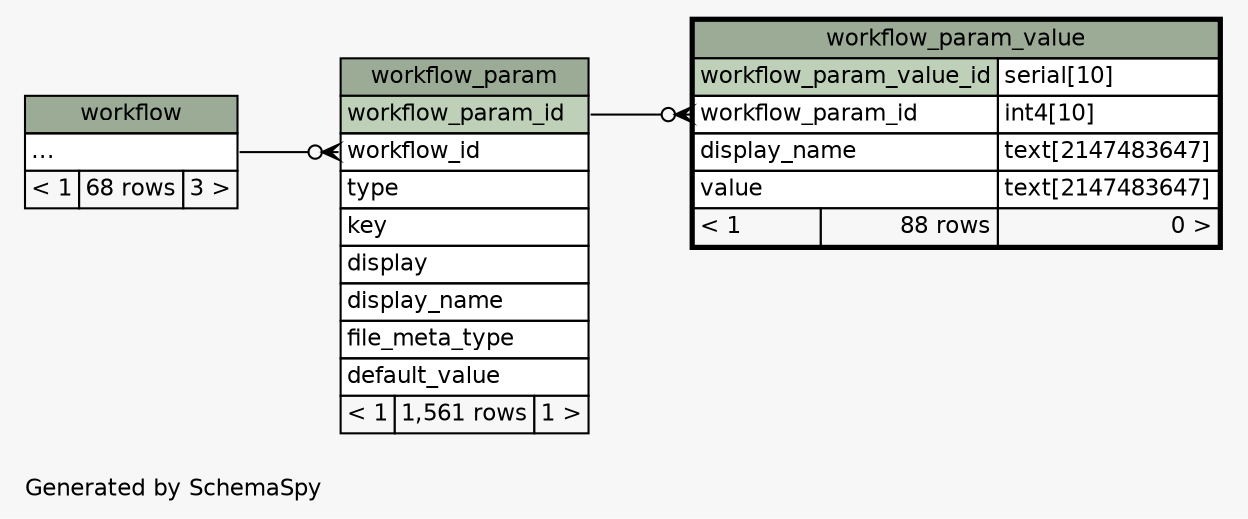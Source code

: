 // dot 2.26.3 on Linux 3.5.0-47-generic
// SchemaSpy rev 590
digraph "twoDegreesRelationshipsDiagram" {
  graph [
    rankdir="RL"
    bgcolor="#f7f7f7"
    label="\nGenerated by SchemaSpy"
    labeljust="l"
    nodesep="0.18"
    ranksep="0.46"
    fontname="Helvetica"
    fontsize="11"
  ];
  node [
    fontname="Helvetica"
    fontsize="11"
    shape="plaintext"
  ];
  edge [
    arrowsize="0.8"
  ];
  "workflow_param":"workflow_id":w -> "workflow":"elipses":e [arrowhead=none dir=back arrowtail=crowodot];
  "workflow_param_value":"workflow_param_id":w -> "workflow_param":"workflow_param_id":e [arrowhead=none dir=back arrowtail=crowodot];
  "workflow" [
    label=<
    <TABLE BORDER="0" CELLBORDER="1" CELLSPACING="0" BGCOLOR="#ffffff">
      <TR><TD COLSPAN="3" BGCOLOR="#9bab96" ALIGN="CENTER">workflow</TD></TR>
      <TR><TD PORT="elipses" COLSPAN="3" ALIGN="LEFT">...</TD></TR>
      <TR><TD ALIGN="LEFT" BGCOLOR="#f7f7f7">&lt; 1</TD><TD ALIGN="RIGHT" BGCOLOR="#f7f7f7">68 rows</TD><TD ALIGN="RIGHT" BGCOLOR="#f7f7f7">3 &gt;</TD></TR>
    </TABLE>>
    URL="workflow.html"
    tooltip="workflow"
  ];
  "workflow_param" [
    label=<
    <TABLE BORDER="0" CELLBORDER="1" CELLSPACING="0" BGCOLOR="#ffffff">
      <TR><TD COLSPAN="3" BGCOLOR="#9bab96" ALIGN="CENTER">workflow_param</TD></TR>
      <TR><TD PORT="workflow_param_id" COLSPAN="3" BGCOLOR="#bed1b8" ALIGN="LEFT">workflow_param_id</TD></TR>
      <TR><TD PORT="workflow_id" COLSPAN="3" ALIGN="LEFT">workflow_id</TD></TR>
      <TR><TD PORT="type" COLSPAN="3" ALIGN="LEFT">type</TD></TR>
      <TR><TD PORT="key" COLSPAN="3" ALIGN="LEFT">key</TD></TR>
      <TR><TD PORT="display" COLSPAN="3" ALIGN="LEFT">display</TD></TR>
      <TR><TD PORT="display_name" COLSPAN="3" ALIGN="LEFT">display_name</TD></TR>
      <TR><TD PORT="file_meta_type" COLSPAN="3" ALIGN="LEFT">file_meta_type</TD></TR>
      <TR><TD PORT="default_value" COLSPAN="3" ALIGN="LEFT">default_value</TD></TR>
      <TR><TD ALIGN="LEFT" BGCOLOR="#f7f7f7">&lt; 1</TD><TD ALIGN="RIGHT" BGCOLOR="#f7f7f7">1,561 rows</TD><TD ALIGN="RIGHT" BGCOLOR="#f7f7f7">1 &gt;</TD></TR>
    </TABLE>>
    URL="workflow_param.html"
    tooltip="workflow_param"
  ];
  "workflow_param_value" [
    label=<
    <TABLE BORDER="2" CELLBORDER="1" CELLSPACING="0" BGCOLOR="#ffffff">
      <TR><TD COLSPAN="3" BGCOLOR="#9bab96" ALIGN="CENTER">workflow_param_value</TD></TR>
      <TR><TD PORT="workflow_param_value_id" COLSPAN="2" BGCOLOR="#bed1b8" ALIGN="LEFT">workflow_param_value_id</TD><TD PORT="workflow_param_value_id.type" ALIGN="LEFT">serial[10]</TD></TR>
      <TR><TD PORT="workflow_param_id" COLSPAN="2" ALIGN="LEFT">workflow_param_id</TD><TD PORT="workflow_param_id.type" ALIGN="LEFT">int4[10]</TD></TR>
      <TR><TD PORT="display_name" COLSPAN="2" ALIGN="LEFT">display_name</TD><TD PORT="display_name.type" ALIGN="LEFT">text[2147483647]</TD></TR>
      <TR><TD PORT="value" COLSPAN="2" ALIGN="LEFT">value</TD><TD PORT="value.type" ALIGN="LEFT">text[2147483647]</TD></TR>
      <TR><TD ALIGN="LEFT" BGCOLOR="#f7f7f7">&lt; 1</TD><TD ALIGN="RIGHT" BGCOLOR="#f7f7f7">88 rows</TD><TD ALIGN="RIGHT" BGCOLOR="#f7f7f7">0 &gt;</TD></TR>
    </TABLE>>
    URL="workflow_param_value.html"
    tooltip="workflow_param_value"
  ];
}
